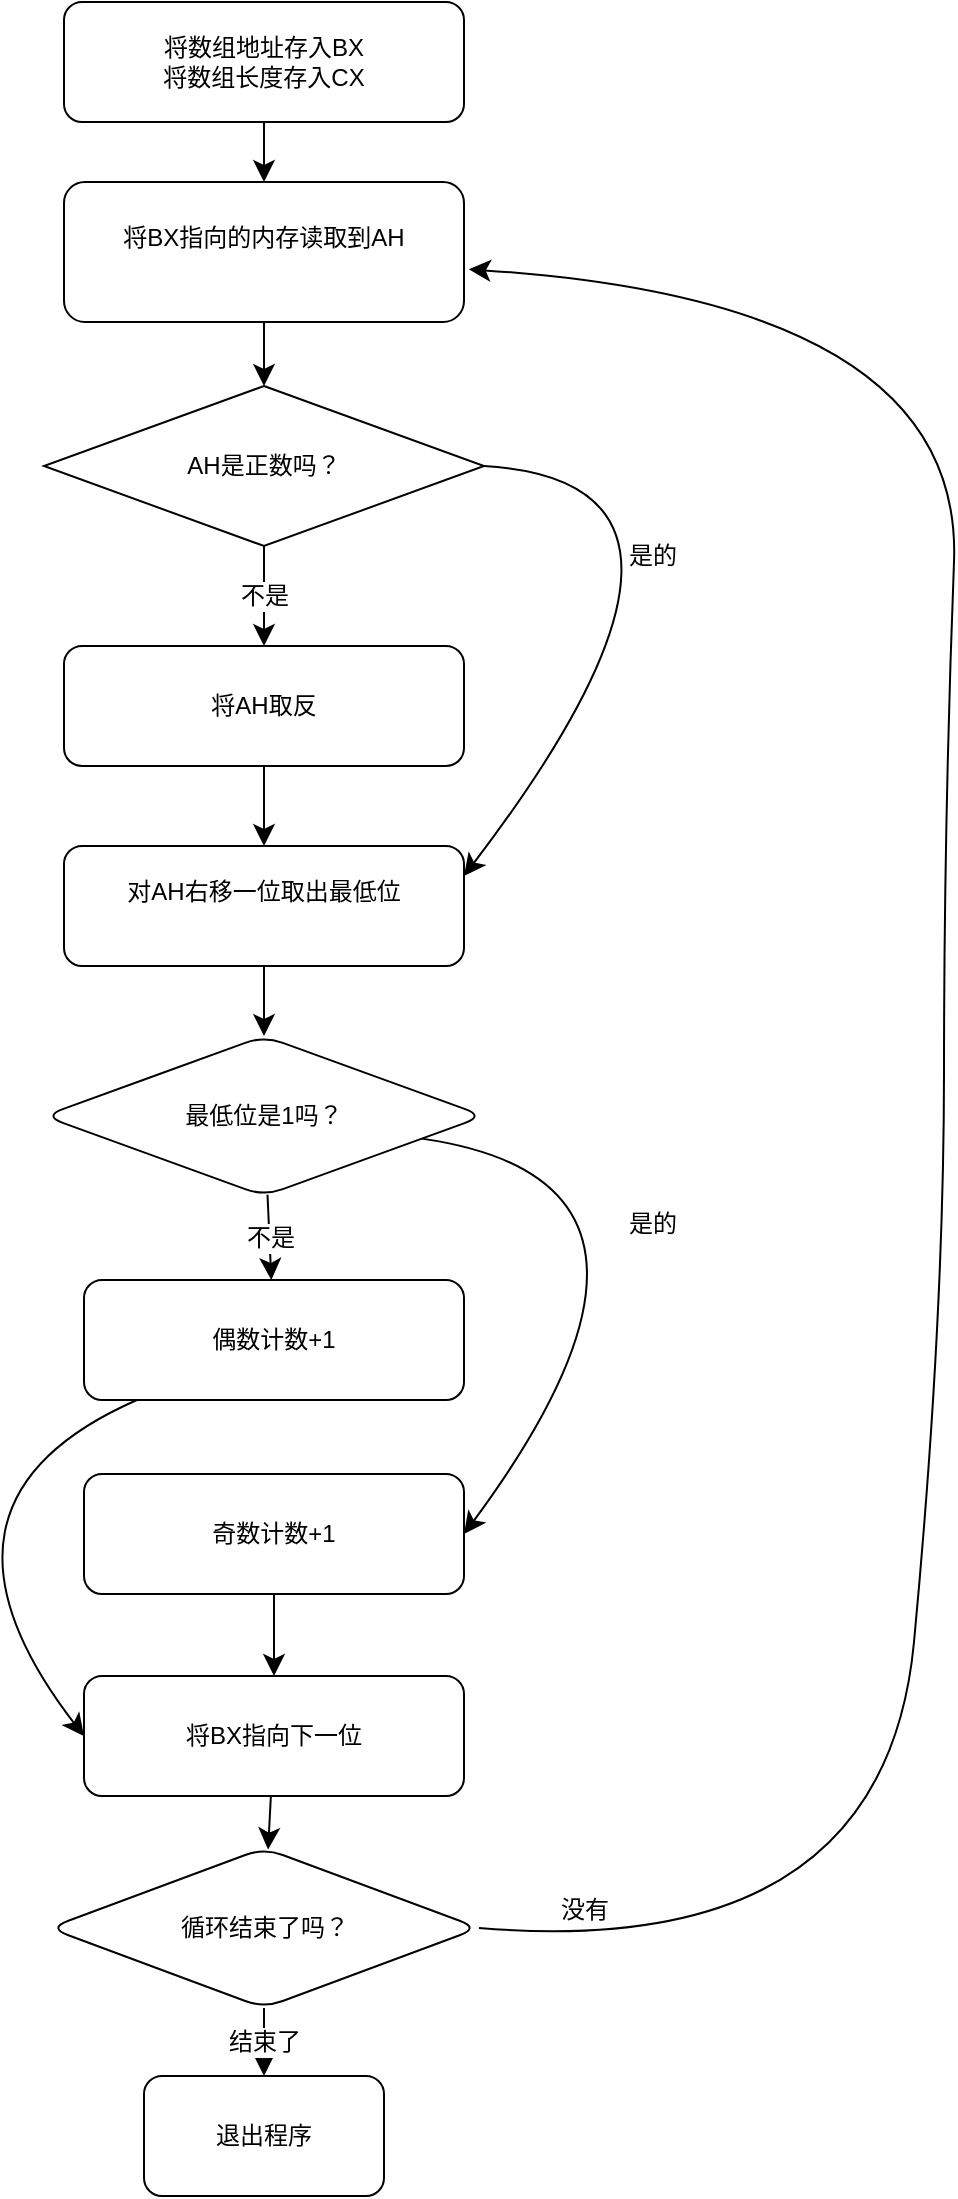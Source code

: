 <mxfile version="24.4.6" type="device">
  <diagram name="Page-1" id="Sj3IslG6bLDIx8pl-yPv">
    <mxGraphModel dx="2591" dy="1478" grid="1" gridSize="10" guides="1" tooltips="1" connect="1" arrows="1" fold="1" page="1" pageScale="1" pageWidth="850" pageHeight="1100" math="0" shadow="0">
      <root>
        <mxCell id="0" />
        <mxCell id="1" parent="0" />
        <mxCell id="7XNdXQf6ClnIIgcQtCel-3" value="" style="edgeStyle=none;curved=1;rounded=0;orthogonalLoop=1;jettySize=auto;html=1;fontSize=12;startSize=8;endSize=8;" edge="1" parent="1" source="0aYOj4nvYi8IK19oONTu-1" target="7XNdXQf6ClnIIgcQtCel-6">
          <mxGeometry relative="1" as="geometry">
            <mxPoint x="336" y="232" as="targetPoint" />
          </mxGeometry>
        </mxCell>
        <mxCell id="7XNdXQf6ClnIIgcQtCel-5" value="" style="edgeStyle=none;curved=1;rounded=0;orthogonalLoop=1;jettySize=auto;html=1;fontSize=12;startSize=8;endSize=8;" edge="1" parent="1" source="7XNdXQf6ClnIIgcQtCel-4" target="0aYOj4nvYi8IK19oONTu-1">
          <mxGeometry relative="1" as="geometry">
            <mxPoint x="366" y="32" as="targetPoint" />
          </mxGeometry>
        </mxCell>
        <mxCell id="0aYOj4nvYi8IK19oONTu-1" value="将BX指向的内存读取到AH&lt;div&gt;&lt;br&gt;&lt;/div&gt;" style="rounded=1;whiteSpace=wrap;html=1;" parent="1" vertex="1">
          <mxGeometry x="236" y="92" width="200" height="70" as="geometry" />
        </mxCell>
        <mxCell id="7XNdXQf6ClnIIgcQtCel-4" value="将数组地址存入BX&lt;div&gt;将数组长度存入CX&lt;/div&gt;" style="whiteSpace=wrap;html=1;rounded=1;" vertex="1" parent="1">
          <mxGeometry x="236" y="2" width="200" height="60" as="geometry" />
        </mxCell>
        <mxCell id="7XNdXQf6ClnIIgcQtCel-12" value="不是" style="edgeStyle=none;curved=1;rounded=0;orthogonalLoop=1;jettySize=auto;html=1;fontSize=12;startSize=8;endSize=8;" edge="1" parent="1" source="7XNdXQf6ClnIIgcQtCel-6" target="7XNdXQf6ClnIIgcQtCel-11">
          <mxGeometry relative="1" as="geometry" />
        </mxCell>
        <mxCell id="7XNdXQf6ClnIIgcQtCel-17" value="是的" style="edgeStyle=none;curved=1;rounded=0;orthogonalLoop=1;jettySize=auto;html=1;exitX=1;exitY=0.5;exitDx=0;exitDy=0;fontSize=12;startSize=8;endSize=8;entryX=1;entryY=0.25;entryDx=0;entryDy=0;" edge="1" parent="1" source="7XNdXQf6ClnIIgcQtCel-6" target="7XNdXQf6ClnIIgcQtCel-14">
          <mxGeometry x="0.05" y="-22" relative="1" as="geometry">
            <mxPoint x="526" y="272" as="targetPoint" />
            <Array as="points">
              <mxPoint x="586" y="242" />
            </Array>
            <mxPoint as="offset" />
          </mxGeometry>
        </mxCell>
        <mxCell id="7XNdXQf6ClnIIgcQtCel-6" value="AH是正数吗？" style="rhombus;whiteSpace=wrap;html=1;" vertex="1" parent="1">
          <mxGeometry x="226" y="194" width="220" height="80" as="geometry" />
        </mxCell>
        <mxCell id="7XNdXQf6ClnIIgcQtCel-15" value="" style="edgeStyle=none;curved=1;rounded=0;orthogonalLoop=1;jettySize=auto;html=1;fontSize=12;startSize=8;endSize=8;" edge="1" parent="1" source="7XNdXQf6ClnIIgcQtCel-11" target="7XNdXQf6ClnIIgcQtCel-14">
          <mxGeometry relative="1" as="geometry" />
        </mxCell>
        <mxCell id="7XNdXQf6ClnIIgcQtCel-11" value="将AH取反" style="rounded=1;whiteSpace=wrap;html=1;" vertex="1" parent="1">
          <mxGeometry x="236" y="324" width="200" height="60" as="geometry" />
        </mxCell>
        <mxCell id="7XNdXQf6ClnIIgcQtCel-19" value="" style="edgeStyle=none;curved=1;rounded=0;orthogonalLoop=1;jettySize=auto;html=1;fontSize=12;startSize=8;endSize=8;" edge="1" parent="1" source="7XNdXQf6ClnIIgcQtCel-14" target="7XNdXQf6ClnIIgcQtCel-18">
          <mxGeometry relative="1" as="geometry" />
        </mxCell>
        <mxCell id="7XNdXQf6ClnIIgcQtCel-14" value="对AH右移一位取出最低位&lt;div&gt;&lt;br&gt;&lt;/div&gt;" style="rounded=1;whiteSpace=wrap;html=1;" vertex="1" parent="1">
          <mxGeometry x="236" y="424" width="200" height="60" as="geometry" />
        </mxCell>
        <mxCell id="7XNdXQf6ClnIIgcQtCel-21" value="不是" style="edgeStyle=none;curved=1;rounded=0;orthogonalLoop=1;jettySize=auto;html=1;fontSize=12;startSize=8;endSize=8;" edge="1" parent="1" source="7XNdXQf6ClnIIgcQtCel-18" target="7XNdXQf6ClnIIgcQtCel-20">
          <mxGeometry relative="1" as="geometry" />
        </mxCell>
        <mxCell id="7XNdXQf6ClnIIgcQtCel-28" value="是的" style="edgeStyle=none;curved=1;rounded=0;orthogonalLoop=1;jettySize=auto;html=1;fontSize=12;startSize=8;endSize=8;entryX=1;entryY=0.5;entryDx=0;entryDy=0;" edge="1" parent="1" source="7XNdXQf6ClnIIgcQtCel-18" target="7XNdXQf6ClnIIgcQtCel-22">
          <mxGeometry x="0.029" y="-16" relative="1" as="geometry">
            <mxPoint x="506" y="672" as="targetPoint" />
            <Array as="points">
              <mxPoint x="566" y="592" />
            </Array>
            <mxPoint as="offset" />
          </mxGeometry>
        </mxCell>
        <mxCell id="7XNdXQf6ClnIIgcQtCel-18" value="最低位是1吗？" style="rhombus;whiteSpace=wrap;html=1;rounded=1;" vertex="1" parent="1">
          <mxGeometry x="226" y="519" width="220" height="80" as="geometry" />
        </mxCell>
        <mxCell id="7XNdXQf6ClnIIgcQtCel-23" value="" style="edgeStyle=none;curved=1;rounded=0;orthogonalLoop=1;jettySize=auto;html=1;fontSize=12;startSize=8;endSize=8;entryX=0;entryY=0.5;entryDx=0;entryDy=0;" edge="1" parent="1" source="7XNdXQf6ClnIIgcQtCel-20" target="7XNdXQf6ClnIIgcQtCel-26">
          <mxGeometry relative="1" as="geometry">
            <mxPoint x="166" y="842" as="targetPoint" />
            <Array as="points">
              <mxPoint x="156" y="752" />
            </Array>
          </mxGeometry>
        </mxCell>
        <mxCell id="7XNdXQf6ClnIIgcQtCel-20" value="偶数计数+1" style="whiteSpace=wrap;html=1;rounded=1;" vertex="1" parent="1">
          <mxGeometry x="246" y="641" width="190" height="60" as="geometry" />
        </mxCell>
        <mxCell id="7XNdXQf6ClnIIgcQtCel-27" value="" style="edgeStyle=none;curved=1;rounded=0;orthogonalLoop=1;jettySize=auto;html=1;fontSize=12;startSize=8;endSize=8;" edge="1" parent="1" source="7XNdXQf6ClnIIgcQtCel-22" target="7XNdXQf6ClnIIgcQtCel-26">
          <mxGeometry relative="1" as="geometry" />
        </mxCell>
        <mxCell id="7XNdXQf6ClnIIgcQtCel-22" value="奇数计数+1" style="whiteSpace=wrap;html=1;rounded=1;" vertex="1" parent="1">
          <mxGeometry x="246" y="738" width="190" height="60" as="geometry" />
        </mxCell>
        <mxCell id="7XNdXQf6ClnIIgcQtCel-33" value="" style="edgeStyle=none;curved=1;rounded=0;orthogonalLoop=1;jettySize=auto;html=1;fontSize=12;startSize=8;endSize=8;" edge="1" parent="1" source="7XNdXQf6ClnIIgcQtCel-26" target="7XNdXQf6ClnIIgcQtCel-32">
          <mxGeometry relative="1" as="geometry" />
        </mxCell>
        <mxCell id="7XNdXQf6ClnIIgcQtCel-26" value="将BX指向下一位" style="whiteSpace=wrap;html=1;rounded=1;" vertex="1" parent="1">
          <mxGeometry x="246" y="839" width="190" height="60" as="geometry" />
        </mxCell>
        <mxCell id="7XNdXQf6ClnIIgcQtCel-34" value="没有" style="edgeStyle=none;curved=1;rounded=0;orthogonalLoop=1;jettySize=auto;html=1;fontSize=12;startSize=8;endSize=8;entryX=1.012;entryY=0.624;entryDx=0;entryDy=0;entryPerimeter=0;exitX=1;exitY=0.5;exitDx=0;exitDy=0;" edge="1" parent="1" source="7XNdXQf6ClnIIgcQtCel-32" target="0aYOj4nvYi8IK19oONTu-1">
          <mxGeometry x="-0.92" y="13" relative="1" as="geometry">
            <mxPoint x="646" y="462" as="targetPoint" />
            <Array as="points">
              <mxPoint x="646" y="982" />
              <mxPoint x="676" y="662" />
              <mxPoint x="676" y="412" />
              <mxPoint x="686" y="152" />
            </Array>
            <mxPoint as="offset" />
          </mxGeometry>
        </mxCell>
        <mxCell id="7XNdXQf6ClnIIgcQtCel-36" value="结束了" style="edgeStyle=none;curved=1;rounded=0;orthogonalLoop=1;jettySize=auto;html=1;fontSize=12;startSize=8;endSize=8;" edge="1" parent="1" source="7XNdXQf6ClnIIgcQtCel-32" target="7XNdXQf6ClnIIgcQtCel-35">
          <mxGeometry relative="1" as="geometry" />
        </mxCell>
        <mxCell id="7XNdXQf6ClnIIgcQtCel-32" value="循环结束了吗？" style="rhombus;whiteSpace=wrap;html=1;rounded=1;" vertex="1" parent="1">
          <mxGeometry x="228.5" y="925" width="215" height="80" as="geometry" />
        </mxCell>
        <mxCell id="7XNdXQf6ClnIIgcQtCel-35" value="退出程序" style="whiteSpace=wrap;html=1;rounded=1;" vertex="1" parent="1">
          <mxGeometry x="276" y="1039" width="120" height="60" as="geometry" />
        </mxCell>
      </root>
    </mxGraphModel>
  </diagram>
</mxfile>
